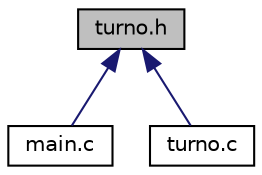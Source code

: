 digraph "turno.h"
{
 // LATEX_PDF_SIZE
  edge [fontname="Helvetica",fontsize="10",labelfontname="Helvetica",labelfontsize="10"];
  node [fontname="Helvetica",fontsize="10",shape=record];
  Node1 [label="turno.h",height=0.2,width=0.4,color="black", fillcolor="grey75", style="filled", fontcolor="black",tooltip="Libreria per cambiare turno."];
  Node1 -> Node2 [dir="back",color="midnightblue",fontsize="10",style="solid",fontname="Helvetica"];
  Node2 [label="main.c",height=0.2,width=0.4,color="black", fillcolor="white", style="filled",URL="$main_8c.html",tooltip="MAIN."];
  Node1 -> Node3 [dir="back",color="midnightblue",fontsize="10",style="solid",fontname="Helvetica"];
  Node3 [label="turno.c",height=0.2,width=0.4,color="black", fillcolor="white", style="filled",URL="$turno_8c.html",tooltip="Funzione che permette di cambiare turno."];
}
